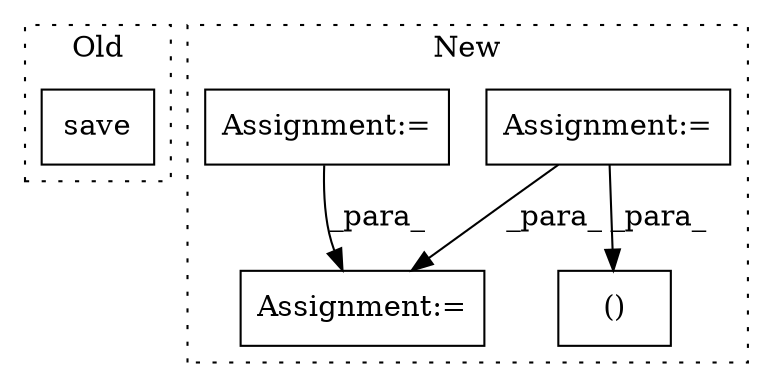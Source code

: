 digraph G {
subgraph cluster0 {
1 [label="save" a="32" s="4234,4283" l="5,1" shape="box"];
label = "Old";
style="dotted";
}
subgraph cluster1 {
2 [label="()" a="106" s="4257" l="46" shape="box"];
3 [label="Assignment:=" a="7" s="3861" l="17" shape="box"];
4 [label="Assignment:=" a="7" s="4671" l="1" shape="box"];
5 [label="Assignment:=" a="7" s="4086" l="19" shape="box"];
label = "New";
style="dotted";
}
3 -> 4 [label="_para_"];
3 -> 2 [label="_para_"];
5 -> 4 [label="_para_"];
}